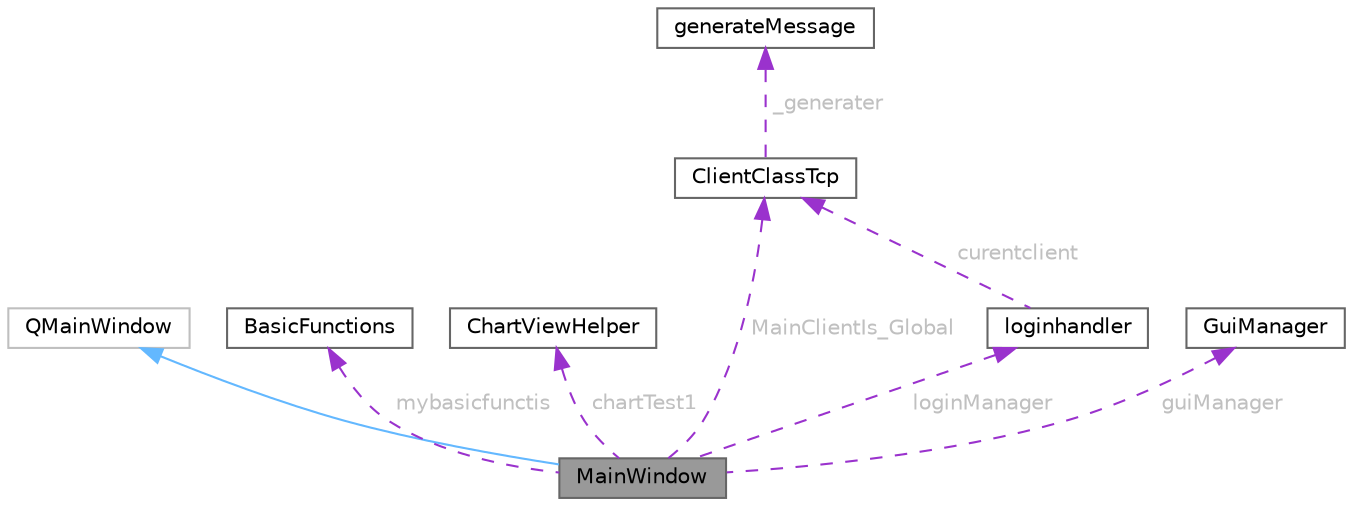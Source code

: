 digraph "MainWindow"
{
 // LATEX_PDF_SIZE
  bgcolor="transparent";
  edge [fontname=Helvetica,fontsize=10,labelfontname=Helvetica,labelfontsize=10];
  node [fontname=Helvetica,fontsize=10,shape=box,height=0.2,width=0.4];
  Node1 [id="Node000001",label="MainWindow",height=0.2,width=0.4,color="gray40", fillcolor="grey60", style="filled", fontcolor="black",tooltip=" "];
  Node2 -> Node1 [id="edge1_Node000001_Node000002",dir="back",color="steelblue1",style="solid",tooltip=" "];
  Node2 [id="Node000002",label="QMainWindow",height=0.2,width=0.4,color="grey75", fillcolor="white", style="filled",tooltip=" "];
  Node3 -> Node1 [id="edge2_Node000001_Node000003",dir="back",color="darkorchid3",style="dashed",tooltip=" ",label=<<TABLE CELLBORDER="0" BORDER="0"><TR><TD VALIGN="top" ALIGN="LEFT" CELLPADDING="1" CELLSPACING="0">mybasicfunctis</TD></TR>
</TABLE>> ,fontcolor="grey" ];
  Node3 [id="Node000003",label="BasicFunctions",height=0.2,width=0.4,color="gray40", fillcolor="white", style="filled",URL="$class_basic_functions.html",tooltip="مجموعه‌ای از توابع کمکی برای بهبود رابط گرافیکی برنامه"];
  Node4 -> Node1 [id="edge3_Node000001_Node000004",dir="back",color="darkorchid3",style="dashed",tooltip=" ",label=<<TABLE CELLBORDER="0" BORDER="0"><TR><TD VALIGN="top" ALIGN="LEFT" CELLPADDING="1" CELLSPACING="0">chartTest1</TD></TR>
</TABLE>> ,fontcolor="grey" ];
  Node4 [id="Node000004",label="ChartViewHelper",height=0.2,width=0.4,color="gray40", fillcolor="white", style="filled",URL="$class_chart_view_helper.html",tooltip="ترسیم نمودارهای خطی و ستونی با امکان فیلترهاگذاری"];
  Node5 -> Node1 [id="edge4_Node000001_Node000005",dir="back",color="darkorchid3",style="dashed",tooltip=" ",label=<<TABLE CELLBORDER="0" BORDER="0"><TR><TD VALIGN="top" ALIGN="LEFT" CELLPADDING="1" CELLSPACING="0">MainClientIs_Global</TD></TR>
</TABLE>> ,fontcolor="grey" ];
  Node5 [id="Node000005",label="ClientClassTcp",height=0.2,width=0.4,color="gray40", fillcolor="white", style="filled",URL="$class_client_class_tcp.html",tooltip="کلاس مدیریت اتصال در سمت کلاینت"];
  Node6 -> Node5 [id="edge5_Node000005_Node000006",dir="back",color="darkorchid3",style="dashed",tooltip=" ",label=<<TABLE CELLBORDER="0" BORDER="0"><TR><TD VALIGN="top" ALIGN="LEFT" CELLPADDING="1" CELLSPACING="0">_generater</TD></TR>
</TABLE>> ,fontcolor="grey" ];
  Node6 [id="Node000006",label="generateMessage",height=0.2,width=0.4,color="gray40", fillcolor="white", style="filled",URL="$classgenerate_message.html",tooltip="کلاس ساخت پیام برای ارتباط با سرور"];
  Node7 -> Node1 [id="edge6_Node000001_Node000007",dir="back",color="darkorchid3",style="dashed",tooltip=" ",label=<<TABLE CELLBORDER="0" BORDER="0"><TR><TD VALIGN="top" ALIGN="LEFT" CELLPADDING="1" CELLSPACING="0">guiManager</TD></TR>
</TABLE>> ,fontcolor="grey" ];
  Node7 [id="Node000007",label="GuiManager",height=0.2,width=0.4,color="gray40", fillcolor="white", style="filled",URL="$class_gui_manager.html",tooltip="کلاس کمکی برای رابط گرافیکی برنامه"];
  Node8 -> Node1 [id="edge7_Node000001_Node000008",dir="back",color="darkorchid3",style="dashed",tooltip=" ",label=<<TABLE CELLBORDER="0" BORDER="0"><TR><TD VALIGN="top" ALIGN="LEFT" CELLPADDING="1" CELLSPACING="0">loginManager</TD></TR>
</TABLE>> ,fontcolor="grey" ];
  Node8 [id="Node000008",label="loginhandler",height=0.2,width=0.4,color="gray40", fillcolor="white", style="filled",URL="$classloginhandler.html",tooltip="کلاس بررسی و مدیریت ورود کاربران"];
  Node5 -> Node8 [id="edge8_Node000008_Node000005",dir="back",color="darkorchid3",style="dashed",tooltip=" ",label=<<TABLE CELLBORDER="0" BORDER="0"><TR><TD VALIGN="top" ALIGN="LEFT" CELLPADDING="1" CELLSPACING="0">curentclient</TD></TR>
</TABLE>> ,fontcolor="grey" ];
}
